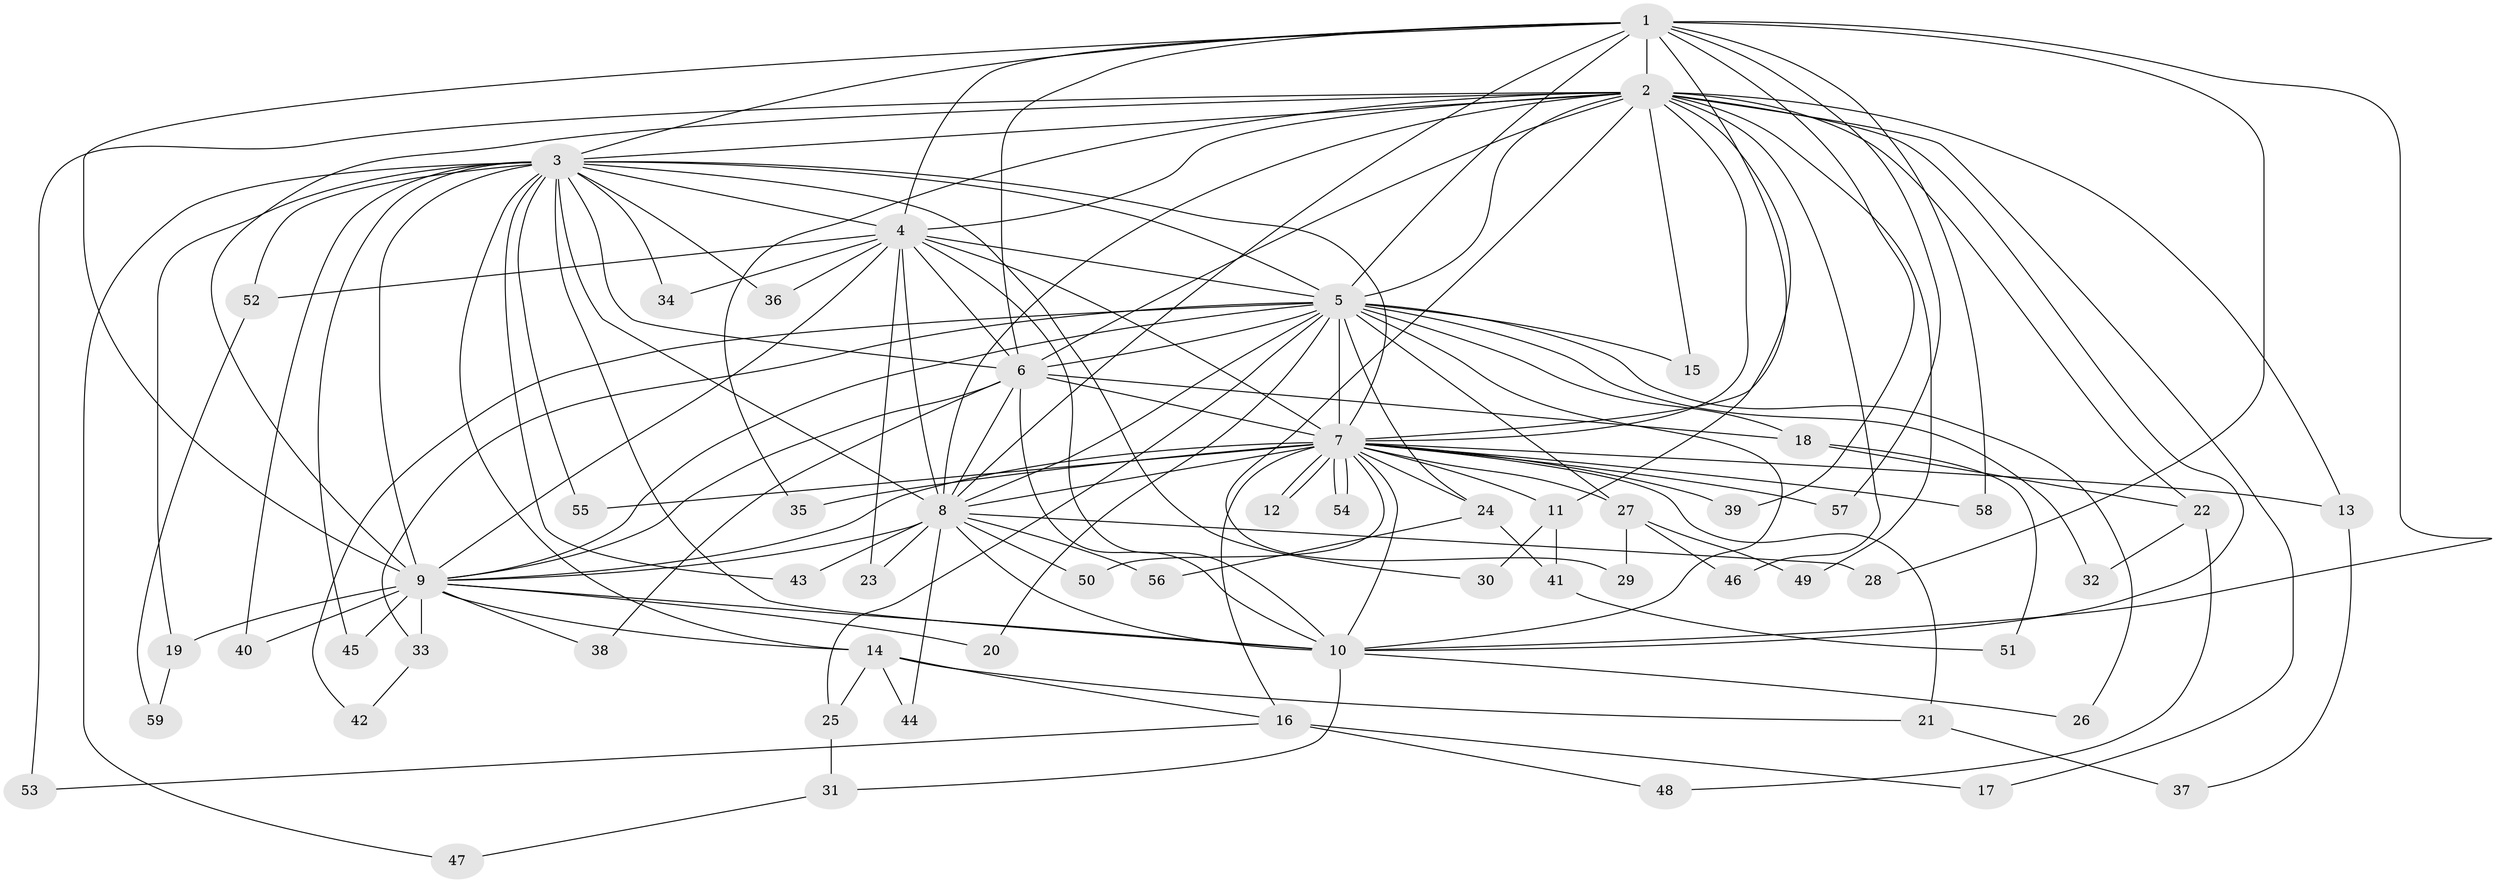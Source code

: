 // Generated by graph-tools (version 1.1) at 2025/14/03/09/25 04:14:03]
// undirected, 59 vertices, 143 edges
graph export_dot {
graph [start="1"]
  node [color=gray90,style=filled];
  1;
  2;
  3;
  4;
  5;
  6;
  7;
  8;
  9;
  10;
  11;
  12;
  13;
  14;
  15;
  16;
  17;
  18;
  19;
  20;
  21;
  22;
  23;
  24;
  25;
  26;
  27;
  28;
  29;
  30;
  31;
  32;
  33;
  34;
  35;
  36;
  37;
  38;
  39;
  40;
  41;
  42;
  43;
  44;
  45;
  46;
  47;
  48;
  49;
  50;
  51;
  52;
  53;
  54;
  55;
  56;
  57;
  58;
  59;
  1 -- 2;
  1 -- 3;
  1 -- 4;
  1 -- 5;
  1 -- 6;
  1 -- 7;
  1 -- 8;
  1 -- 9;
  1 -- 10;
  1 -- 28;
  1 -- 39;
  1 -- 57;
  1 -- 58;
  2 -- 3;
  2 -- 4;
  2 -- 5;
  2 -- 6;
  2 -- 7;
  2 -- 8;
  2 -- 9;
  2 -- 10;
  2 -- 11;
  2 -- 13;
  2 -- 15;
  2 -- 17;
  2 -- 22;
  2 -- 29;
  2 -- 35;
  2 -- 46;
  2 -- 49;
  2 -- 53;
  3 -- 4;
  3 -- 5;
  3 -- 6;
  3 -- 7;
  3 -- 8;
  3 -- 9;
  3 -- 10;
  3 -- 14;
  3 -- 19;
  3 -- 30;
  3 -- 34;
  3 -- 36;
  3 -- 40;
  3 -- 43;
  3 -- 45;
  3 -- 47;
  3 -- 52;
  3 -- 55;
  4 -- 5;
  4 -- 6;
  4 -- 7;
  4 -- 8;
  4 -- 9;
  4 -- 10;
  4 -- 23;
  4 -- 34;
  4 -- 36;
  4 -- 52;
  5 -- 6;
  5 -- 7;
  5 -- 8;
  5 -- 9;
  5 -- 10;
  5 -- 15;
  5 -- 18;
  5 -- 20;
  5 -- 24;
  5 -- 25;
  5 -- 26;
  5 -- 27;
  5 -- 32;
  5 -- 33;
  5 -- 42;
  6 -- 7;
  6 -- 8;
  6 -- 9;
  6 -- 10;
  6 -- 18;
  6 -- 38;
  7 -- 8;
  7 -- 9;
  7 -- 10;
  7 -- 11;
  7 -- 12;
  7 -- 12;
  7 -- 13;
  7 -- 16;
  7 -- 21;
  7 -- 24;
  7 -- 27;
  7 -- 35;
  7 -- 39;
  7 -- 50;
  7 -- 54;
  7 -- 54;
  7 -- 55;
  7 -- 57;
  7 -- 58;
  8 -- 9;
  8 -- 10;
  8 -- 23;
  8 -- 28;
  8 -- 43;
  8 -- 44;
  8 -- 50;
  8 -- 56;
  9 -- 10;
  9 -- 14;
  9 -- 19;
  9 -- 20;
  9 -- 33;
  9 -- 38;
  9 -- 40;
  9 -- 45;
  10 -- 26;
  10 -- 31;
  11 -- 30;
  11 -- 41;
  13 -- 37;
  14 -- 16;
  14 -- 21;
  14 -- 25;
  14 -- 44;
  16 -- 17;
  16 -- 48;
  16 -- 53;
  18 -- 22;
  18 -- 51;
  19 -- 59;
  21 -- 37;
  22 -- 32;
  22 -- 48;
  24 -- 41;
  24 -- 56;
  25 -- 31;
  27 -- 29;
  27 -- 46;
  27 -- 49;
  31 -- 47;
  33 -- 42;
  41 -- 51;
  52 -- 59;
}
